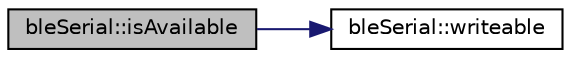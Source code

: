 digraph "bleSerial::isAvailable"
{
  edge [fontname="Helvetica",fontsize="10",labelfontname="Helvetica",labelfontsize="10"];
  node [fontname="Helvetica",fontsize="10",shape=record];
  rankdir="LR";
  Node1 [label="bleSerial::isAvailable",height=0.2,width=0.4,color="black", fillcolor="grey75", style="filled" fontcolor="black"];
  Node1 -> Node2 [color="midnightblue",fontsize="10",style="solid",fontname="Helvetica"];
  Node2 [label="bleSerial::writeable",height=0.2,width=0.4,color="black", fillcolor="white", style="filled",URL="$d7/d03/classble_serial.html#ac42a8f805e6784e0fa2064270b5288a1"];
}
